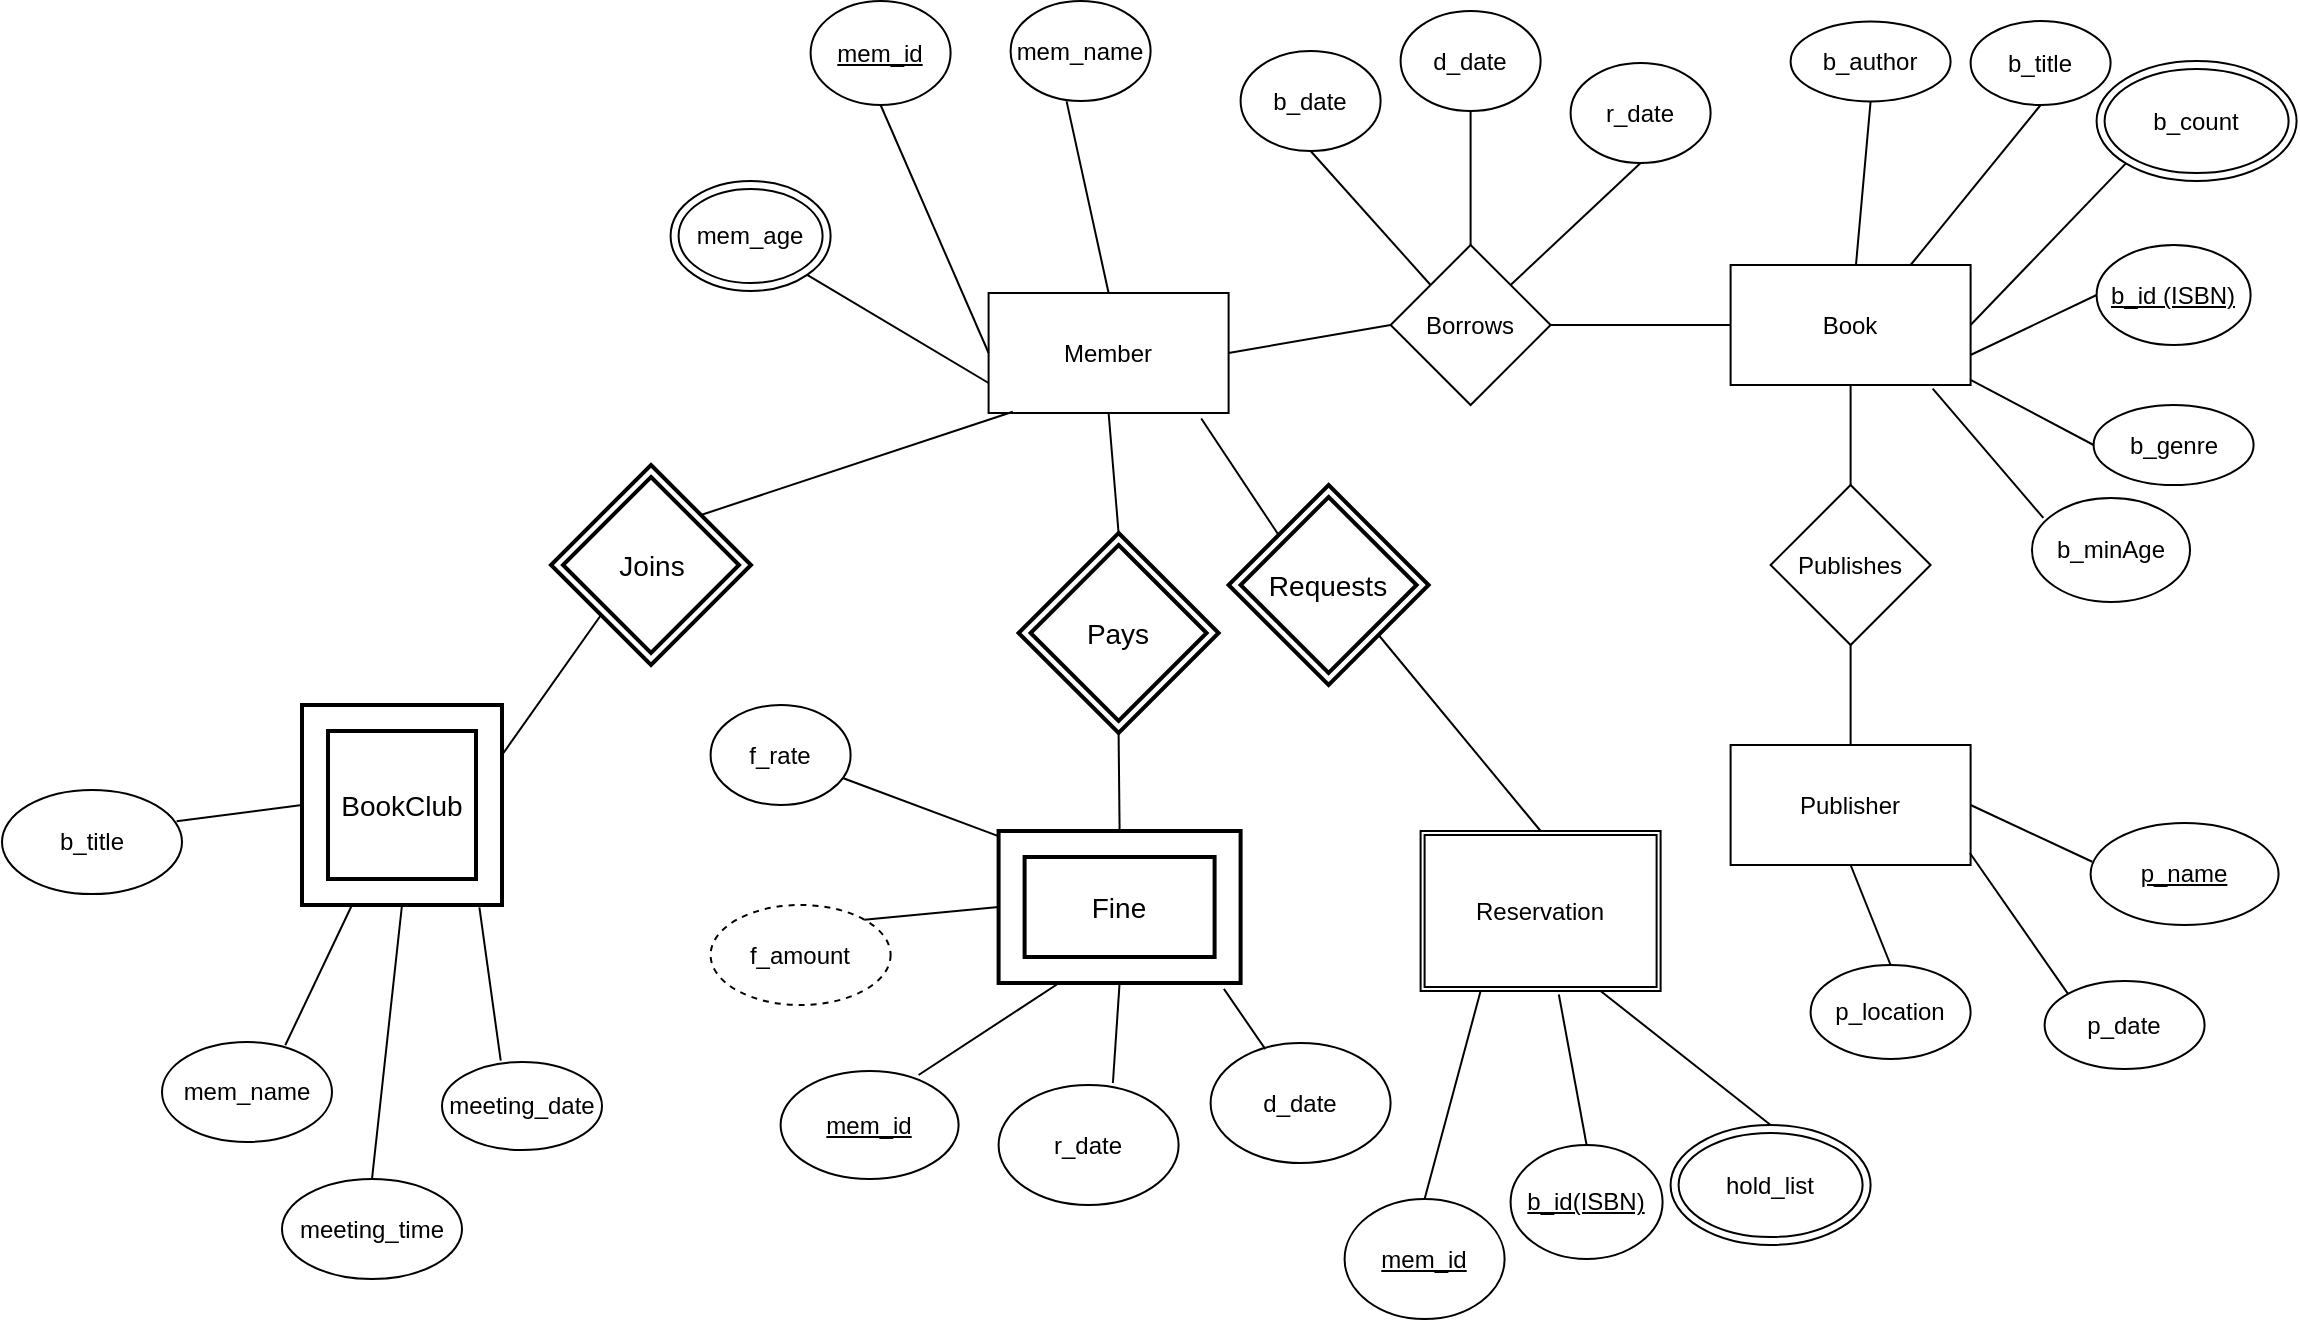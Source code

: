 <mxfile version="11.3.0" type="device" pages="1"><diagram id="vddt9etmXL1mwkm6KfAh" name="Page-1"><mxGraphModel dx="2016" dy="966" grid="1" gridSize="10" guides="1" tooltips="1" connect="1" arrows="1" fold="1" page="1" pageScale="1" pageWidth="1920" pageHeight="1200" math="0" shadow="0"><root><mxCell id="0"/><mxCell id="1" parent="0"/><mxCell id="bEdkJxtvm0n4S2jYu3kb-1" value="Member" style="rounded=0;whiteSpace=wrap;html=1;" parent="1" vertex="1"><mxGeometry x="653.3" y="415.5" width="120" height="60" as="geometry"/></mxCell><mxCell id="bEdkJxtvm0n4S2jYu3kb-2" value="Book" style="rounded=0;whiteSpace=wrap;html=1;" parent="1" vertex="1"><mxGeometry x="1024.3" y="401.5" width="120" height="60" as="geometry"/></mxCell><mxCell id="bEdkJxtvm0n4S2jYu3kb-3" value="Publisher" style="rounded=0;whiteSpace=wrap;html=1;" parent="1" vertex="1"><mxGeometry x="1024.3" y="641.5" width="120" height="60" as="geometry"/></mxCell><mxCell id="bEdkJxtvm0n4S2jYu3kb-5" value="Borrows" style="rhombus;whiteSpace=wrap;html=1;" parent="1" vertex="1"><mxGeometry x="854.3" y="391.5" width="80" height="80" as="geometry"/></mxCell><mxCell id="bEdkJxtvm0n4S2jYu3kb-7" value="Publishes" style="rhombus;whiteSpace=wrap;html=1;" parent="1" vertex="1"><mxGeometry x="1044.3" y="511.5" width="80" height="80" as="geometry"/></mxCell><mxCell id="bEdkJxtvm0n4S2jYu3kb-10" value="" style="endArrow=none;html=1;entryX=0.5;entryY=1;entryDx=0;entryDy=0;exitX=0.5;exitY=0;exitDx=0;exitDy=0;" parent="1" source="bEdkJxtvm0n4S2jYu3kb-55" target="bEdkJxtvm0n4S2jYu3kb-1" edge="1"><mxGeometry width="50" height="50" relative="1" as="geometry"><mxPoint x="718.3" y="525.5" as="sourcePoint"/><mxPoint x="694.3" y="721.5" as="targetPoint"/></mxGeometry></mxCell><mxCell id="bEdkJxtvm0n4S2jYu3kb-11" value="" style="endArrow=none;html=1;entryX=0.5;entryY=1;entryDx=0;entryDy=0;exitX=0.5;exitY=0;exitDx=0;exitDy=0;" parent="1" source="bEdkJxtvm0n4S2jYu3kb-57" target="bEdkJxtvm0n4S2jYu3kb-55" edge="1"><mxGeometry width="50" height="50" relative="1" as="geometry"><mxPoint x="712.3" y="659.5" as="sourcePoint"/><mxPoint x="718.3" y="605.5" as="targetPoint"/></mxGeometry></mxCell><mxCell id="bEdkJxtvm0n4S2jYu3kb-12" value="" style="endArrow=none;html=1;entryX=0.5;entryY=1;entryDx=0;entryDy=0;exitX=0.5;exitY=0;exitDx=0;exitDy=0;" parent="1" source="bEdkJxtvm0n4S2jYu3kb-7" target="bEdkJxtvm0n4S2jYu3kb-2" edge="1"><mxGeometry width="50" height="50" relative="1" as="geometry"><mxPoint x="644.3" y="771.5" as="sourcePoint"/><mxPoint x="694.3" y="721.5" as="targetPoint"/></mxGeometry></mxCell><mxCell id="bEdkJxtvm0n4S2jYu3kb-13" value="" style="endArrow=none;html=1;entryX=0.5;entryY=1;entryDx=0;entryDy=0;exitX=0.5;exitY=0;exitDx=0;exitDy=0;" parent="1" source="bEdkJxtvm0n4S2jYu3kb-3" target="bEdkJxtvm0n4S2jYu3kb-7" edge="1"><mxGeometry width="50" height="50" relative="1" as="geometry"><mxPoint x="644.3" y="771.5" as="sourcePoint"/><mxPoint x="694.3" y="721.5" as="targetPoint"/></mxGeometry></mxCell><mxCell id="bEdkJxtvm0n4S2jYu3kb-14" value="&lt;u&gt;mem_id&lt;/u&gt;" style="ellipse;whiteSpace=wrap;html=1;" parent="1" vertex="1"><mxGeometry x="564.3" y="269.5" width="70" height="52" as="geometry"/></mxCell><mxCell id="bEdkJxtvm0n4S2jYu3kb-15" value="mem_name" style="ellipse;whiteSpace=wrap;html=1;" parent="1" vertex="1"><mxGeometry x="664.3" y="269.5" width="70" height="50" as="geometry"/></mxCell><mxCell id="bEdkJxtvm0n4S2jYu3kb-16" value="b_date" style="ellipse;whiteSpace=wrap;html=1;" parent="1" vertex="1"><mxGeometry x="779.3" y="294.5" width="70" height="50" as="geometry"/></mxCell><mxCell id="bEdkJxtvm0n4S2jYu3kb-17" value="r_date" style="ellipse;whiteSpace=wrap;html=1;" parent="1" vertex="1"><mxGeometry x="944.3" y="300.5" width="70" height="50" as="geometry"/></mxCell><mxCell id="bEdkJxtvm0n4S2jYu3kb-18" value="d_date" style="ellipse;whiteSpace=wrap;html=1;" parent="1" vertex="1"><mxGeometry x="859.3" y="274.5" width="70" height="50" as="geometry"/></mxCell><mxCell id="bEdkJxtvm0n4S2jYu3kb-19" value="" style="endArrow=none;html=1;entryX=0.5;entryY=1;entryDx=0;entryDy=0;exitX=0;exitY=0.5;exitDx=0;exitDy=0;" parent="1" source="bEdkJxtvm0n4S2jYu3kb-1" target="bEdkJxtvm0n4S2jYu3kb-14" edge="1"><mxGeometry width="50" height="50" relative="1" as="geometry"><mxPoint x="564.3" y="771.5" as="sourcePoint"/><mxPoint x="614.3" y="721.5" as="targetPoint"/></mxGeometry></mxCell><mxCell id="bEdkJxtvm0n4S2jYu3kb-20" value="" style="endArrow=none;html=1;entryX=0.4;entryY=1.004;entryDx=0;entryDy=0;entryPerimeter=0;exitX=0.5;exitY=0;exitDx=0;exitDy=0;" parent="1" source="bEdkJxtvm0n4S2jYu3kb-1" target="bEdkJxtvm0n4S2jYu3kb-15" edge="1"><mxGeometry width="50" height="50" relative="1" as="geometry"><mxPoint x="564.3" y="771.5" as="sourcePoint"/><mxPoint x="614.3" y="721.5" as="targetPoint"/></mxGeometry></mxCell><mxCell id="bEdkJxtvm0n4S2jYu3kb-21" value="" style="endArrow=none;html=1;entryX=0.5;entryY=1;entryDx=0;entryDy=0;exitX=0;exitY=0;exitDx=0;exitDy=0;" parent="1" source="bEdkJxtvm0n4S2jYu3kb-5" target="bEdkJxtvm0n4S2jYu3kb-16" edge="1"><mxGeometry width="50" height="50" relative="1" as="geometry"><mxPoint x="874.3" y="401.5" as="sourcePoint"/><mxPoint x="614.3" y="721.5" as="targetPoint"/></mxGeometry></mxCell><mxCell id="bEdkJxtvm0n4S2jYu3kb-23" value="" style="endArrow=none;html=1;entryX=0.5;entryY=1;entryDx=0;entryDy=0;exitX=1;exitY=0;exitDx=0;exitDy=0;" parent="1" source="bEdkJxtvm0n4S2jYu3kb-5" target="bEdkJxtvm0n4S2jYu3kb-17" edge="1"><mxGeometry width="50" height="50" relative="1" as="geometry"><mxPoint x="824.3" y="461.5" as="sourcePoint"/><mxPoint x="614.3" y="721.5" as="targetPoint"/></mxGeometry></mxCell><mxCell id="bEdkJxtvm0n4S2jYu3kb-24" value="" style="endArrow=none;html=1;entryX=0.5;entryY=0;entryDx=0;entryDy=0;exitX=0.5;exitY=1;exitDx=0;exitDy=0;" parent="1" source="bEdkJxtvm0n4S2jYu3kb-18" target="bEdkJxtvm0n4S2jYu3kb-5" edge="1"><mxGeometry width="50" height="50" relative="1" as="geometry"><mxPoint x="894.3" y="321.5" as="sourcePoint"/><mxPoint x="614.3" y="721.5" as="targetPoint"/></mxGeometry></mxCell><mxCell id="bEdkJxtvm0n4S2jYu3kb-25" value="" style="endArrow=none;html=1;exitX=0.013;exitY=0.042;exitDx=0;exitDy=0;exitPerimeter=0;" parent="1" source="bEdkJxtvm0n4S2jYu3kb-57" target="bEdkJxtvm0n4S2jYu3kb-26" edge="1"><mxGeometry width="50" height="50" relative="1" as="geometry"><mxPoint x="644.3" y="671.5" as="sourcePoint"/><mxPoint x="614.3" y="721.5" as="targetPoint"/></mxGeometry></mxCell><mxCell id="bEdkJxtvm0n4S2jYu3kb-26" value="f_rate" style="ellipse;whiteSpace=wrap;html=1;" parent="1" vertex="1"><mxGeometry x="514.3" y="621.5" width="70" height="50" as="geometry"/></mxCell><mxCell id="bEdkJxtvm0n4S2jYu3kb-27" value="f_amount" style="ellipse;whiteSpace=wrap;html=1;dashed=1;" parent="1" vertex="1"><mxGeometry x="514.3" y="721.5" width="90" height="50" as="geometry"/></mxCell><mxCell id="bEdkJxtvm0n4S2jYu3kb-29" value="" style="endArrow=none;html=1;entryX=0;entryY=0.5;entryDx=0;entryDy=0;exitX=1;exitY=0;exitDx=0;exitDy=0;" parent="1" source="bEdkJxtvm0n4S2jYu3kb-27" target="bEdkJxtvm0n4S2jYu3kb-57" edge="1"><mxGeometry width="50" height="50" relative="1" as="geometry"><mxPoint x="514.3" y="841.5" as="sourcePoint"/><mxPoint x="674.3" y="701.5" as="targetPoint"/></mxGeometry></mxCell><mxCell id="bEdkJxtvm0n4S2jYu3kb-31" value="b_author" style="ellipse;whiteSpace=wrap;html=1;" parent="1" vertex="1"><mxGeometry x="1054.3" y="279.7" width="80" height="40" as="geometry"/></mxCell><mxCell id="bEdkJxtvm0n4S2jYu3kb-32" value="b_title" style="ellipse;whiteSpace=wrap;html=1;" parent="1" vertex="1"><mxGeometry x="1144.3" y="279.5" width="70" height="42" as="geometry"/></mxCell><mxCell id="bEdkJxtvm0n4S2jYu3kb-34" value="&lt;u&gt;b_id (ISBN)&lt;br&gt;&lt;/u&gt;" style="ellipse;whiteSpace=wrap;html=1;" parent="1" vertex="1"><mxGeometry x="1207.3" y="391.5" width="77" height="50" as="geometry"/></mxCell><mxCell id="bEdkJxtvm0n4S2jYu3kb-35" value="b_genre" style="ellipse;whiteSpace=wrap;html=1;" parent="1" vertex="1"><mxGeometry x="1205.8" y="471.5" width="80" height="40" as="geometry"/></mxCell><mxCell id="bEdkJxtvm0n4S2jYu3kb-36" value="" style="endArrow=none;html=1;entryX=0.5;entryY=1;entryDx=0;entryDy=0;" parent="1" source="bEdkJxtvm0n4S2jYu3kb-2" target="bEdkJxtvm0n4S2jYu3kb-31" edge="1"><mxGeometry width="50" height="50" relative="1" as="geometry"><mxPoint x="1054.3" y="381.5" as="sourcePoint"/><mxPoint x="1104.3" y="331.5" as="targetPoint"/></mxGeometry></mxCell><mxCell id="bEdkJxtvm0n4S2jYu3kb-37" value="" style="endArrow=none;html=1;entryX=0.5;entryY=1;entryDx=0;entryDy=0;exitX=0.75;exitY=0;exitDx=0;exitDy=0;" parent="1" source="bEdkJxtvm0n4S2jYu3kb-2" target="bEdkJxtvm0n4S2jYu3kb-32" edge="1"><mxGeometry width="50" height="50" relative="1" as="geometry"><mxPoint x="1084.3" y="411.5" as="sourcePoint"/><mxPoint x="1134.3" y="361.5" as="targetPoint"/></mxGeometry></mxCell><mxCell id="bEdkJxtvm0n4S2jYu3kb-38" value="" style="endArrow=none;html=1;entryX=1;entryY=0.5;entryDx=0;entryDy=0;exitX=0;exitY=1;exitDx=0;exitDy=0;" parent="1" source="bEdkJxtvm0n4S2jYu3kb-72" target="bEdkJxtvm0n4S2jYu3kb-2" edge="1"><mxGeometry width="50" height="50" relative="1" as="geometry"><mxPoint x="1214.3" y="344.5" as="sourcePoint"/><mxPoint x="1174.3" y="476.5" as="targetPoint"/></mxGeometry></mxCell><mxCell id="bEdkJxtvm0n4S2jYu3kb-39" value="" style="endArrow=none;html=1;entryX=0;entryY=0.5;entryDx=0;entryDy=0;exitX=1;exitY=0.75;exitDx=0;exitDy=0;" parent="1" source="bEdkJxtvm0n4S2jYu3kb-2" target="bEdkJxtvm0n4S2jYu3kb-34" edge="1"><mxGeometry width="50" height="50" relative="1" as="geometry"><mxPoint x="1119.3" y="576.5" as="sourcePoint"/><mxPoint x="1169.3" y="526.5" as="targetPoint"/></mxGeometry></mxCell><mxCell id="bEdkJxtvm0n4S2jYu3kb-40" value="" style="endArrow=none;html=1;entryX=0;entryY=0.5;entryDx=0;entryDy=0;exitX=1;exitY=0.957;exitDx=0;exitDy=0;exitPerimeter=0;" parent="1" source="bEdkJxtvm0n4S2jYu3kb-2" target="bEdkJxtvm0n4S2jYu3kb-35" edge="1"><mxGeometry width="50" height="50" relative="1" as="geometry"><mxPoint x="1140.3" y="526.5" as="sourcePoint"/><mxPoint x="1190.3" y="476.5" as="targetPoint"/></mxGeometry></mxCell><mxCell id="bEdkJxtvm0n4S2jYu3kb-41" value="&lt;u&gt;p_name&lt;/u&gt;" style="ellipse;whiteSpace=wrap;html=1;" parent="1" vertex="1"><mxGeometry x="1204.3" y="680.5" width="94" height="51" as="geometry"/></mxCell><mxCell id="bEdkJxtvm0n4S2jYu3kb-42" value="p_date" style="ellipse;whiteSpace=wrap;html=1;" parent="1" vertex="1"><mxGeometry x="1181.3" y="759.5" width="80" height="44" as="geometry"/></mxCell><mxCell id="bEdkJxtvm0n4S2jYu3kb-43" value="p_location" style="ellipse;whiteSpace=wrap;html=1;" parent="1" vertex="1"><mxGeometry x="1064.3" y="751.5" width="80" height="47" as="geometry"/></mxCell><mxCell id="bEdkJxtvm0n4S2jYu3kb-44" value="" style="endArrow=none;html=1;entryX=0.009;entryY=0.38;entryDx=0;entryDy=0;entryPerimeter=0;exitX=1;exitY=0.5;exitDx=0;exitDy=0;" parent="1" source="bEdkJxtvm0n4S2jYu3kb-3" target="bEdkJxtvm0n4S2jYu3kb-41" edge="1"><mxGeometry width="50" height="50" relative="1" as="geometry"><mxPoint x="1156.3" y="721.5" as="sourcePoint"/><mxPoint x="1206.3" y="671.5" as="targetPoint"/></mxGeometry></mxCell><mxCell id="bEdkJxtvm0n4S2jYu3kb-45" value="" style="endArrow=none;html=1;entryX=0.5;entryY=1;entryDx=0;entryDy=0;exitX=0.5;exitY=0;exitDx=0;exitDy=0;" parent="1" source="bEdkJxtvm0n4S2jYu3kb-43" target="bEdkJxtvm0n4S2jYu3kb-3" edge="1"><mxGeometry width="50" height="50" relative="1" as="geometry"><mxPoint x="1144.3" y="775" as="sourcePoint"/><mxPoint x="1194.3" y="725" as="targetPoint"/></mxGeometry></mxCell><mxCell id="bEdkJxtvm0n4S2jYu3kb-46" value="" style="endArrow=none;html=1;entryX=0.997;entryY=0.9;entryDx=0;entryDy=0;entryPerimeter=0;exitX=0;exitY=0;exitDx=0;exitDy=0;" parent="1" source="bEdkJxtvm0n4S2jYu3kb-42" target="bEdkJxtvm0n4S2jYu3kb-3" edge="1"><mxGeometry width="50" height="50" relative="1" as="geometry"><mxPoint x="1158.3" y="760.5" as="sourcePoint"/><mxPoint x="1208.3" y="710.5" as="targetPoint"/></mxGeometry></mxCell><mxCell id="bEdkJxtvm0n4S2jYu3kb-55" value="Pays" style="shape=rhombus;double=1;strokeWidth=2;fontSize=17;perimeter=rhombusPerimeter;whiteSpace=wrap;html=1;align=center;fontSize=14;gradientColor=none;" parent="1" vertex="1"><mxGeometry x="668.3" y="535.5" width="100" height="100" as="geometry"/></mxCell><mxCell id="bEdkJxtvm0n4S2jYu3kb-57" value="Fine" style="shape=ext;strokeWidth=2;margin=10;double=1;whiteSpace=wrap;html=1;align=center;fontSize=14;gradientColor=none;" parent="1" vertex="1"><mxGeometry x="658.3" y="684.5" width="121" height="76" as="geometry"/></mxCell><mxCell id="bEdkJxtvm0n4S2jYu3kb-62" value="" style="endArrow=none;html=1;entryX=0;entryY=0.5;entryDx=0;entryDy=0;exitX=1;exitY=0.5;exitDx=0;exitDy=0;" parent="1" source="bEdkJxtvm0n4S2jYu3kb-1" target="bEdkJxtvm0n4S2jYu3kb-5" edge="1"><mxGeometry width="50" height="50" relative="1" as="geometry"><mxPoint x="788.8" y="491.5" as="sourcePoint"/><mxPoint x="838.8" y="441.5" as="targetPoint"/></mxGeometry></mxCell><mxCell id="bEdkJxtvm0n4S2jYu3kb-64" value="" style="endArrow=none;html=1;entryX=0;entryY=0.5;entryDx=0;entryDy=0;exitX=1;exitY=0.5;exitDx=0;exitDy=0;" parent="1" source="bEdkJxtvm0n4S2jYu3kb-5" target="bEdkJxtvm0n4S2jYu3kb-2" edge="1"><mxGeometry width="50" height="50" relative="1" as="geometry"><mxPoint x="934.3" y="475.5" as="sourcePoint"/><mxPoint x="984.3" y="425.5" as="targetPoint"/></mxGeometry></mxCell><mxCell id="bEdkJxtvm0n4S2jYu3kb-65" value="&lt;u&gt;mem_id&lt;/u&gt;" style="ellipse;whiteSpace=wrap;html=1;gradientColor=none;" parent="1" vertex="1"><mxGeometry x="549.3" y="804.5" width="89" height="54" as="geometry"/></mxCell><mxCell id="bEdkJxtvm0n4S2jYu3kb-66" value="d_date" style="ellipse;whiteSpace=wrap;html=1;gradientColor=none;" parent="1" vertex="1"><mxGeometry x="764.3" y="790.5" width="90" height="60" as="geometry"/></mxCell><mxCell id="bEdkJxtvm0n4S2jYu3kb-67" value="r_date" style="ellipse;whiteSpace=wrap;html=1;gradientColor=none;" parent="1" vertex="1"><mxGeometry x="658.3" y="811.5" width="90" height="60" as="geometry"/></mxCell><mxCell id="bEdkJxtvm0n4S2jYu3kb-68" value="" style="endArrow=none;html=1;entryX=0.25;entryY=1;entryDx=0;entryDy=0;" parent="1" target="bEdkJxtvm0n4S2jYu3kb-57" edge="1"><mxGeometry width="50" height="50" relative="1" as="geometry"><mxPoint x="618.3" y="806.5" as="sourcePoint"/><mxPoint x="668.3" y="756.5" as="targetPoint"/></mxGeometry></mxCell><mxCell id="bEdkJxtvm0n4S2jYu3kb-69" value="" style="endArrow=none;html=1;entryX=0.5;entryY=1;entryDx=0;entryDy=0;exitX=0.635;exitY=-0.017;exitDx=0;exitDy=0;exitPerimeter=0;" parent="1" source="bEdkJxtvm0n4S2jYu3kb-67" target="bEdkJxtvm0n4S2jYu3kb-57" edge="1"><mxGeometry width="50" height="50" relative="1" as="geometry"><mxPoint x="704.3" y="811.5" as="sourcePoint"/><mxPoint x="749.3" y="778.5" as="targetPoint"/></mxGeometry></mxCell><mxCell id="bEdkJxtvm0n4S2jYu3kb-70" value="" style="endArrow=none;html=1;exitX=0.304;exitY=0.051;exitDx=0;exitDy=0;exitPerimeter=0;entryX=0.931;entryY=1.039;entryDx=0;entryDy=0;entryPerimeter=0;" parent="1" source="bEdkJxtvm0n4S2jYu3kb-66" target="bEdkJxtvm0n4S2jYu3kb-57" edge="1"><mxGeometry width="50" height="50" relative="1" as="geometry"><mxPoint x="814.3" y="756" as="sourcePoint"/><mxPoint x="864.3" y="706" as="targetPoint"/></mxGeometry></mxCell><mxCell id="bEdkJxtvm0n4S2jYu3kb-72" value="b_count" style="ellipse;shape=doubleEllipse;whiteSpace=wrap;html=1;gradientColor=none;" parent="1" vertex="1"><mxGeometry x="1207.3" y="299.5" width="100" height="60" as="geometry"/></mxCell><mxCell id="bEdkJxtvm0n4S2jYu3kb-73" value="mem_age" style="ellipse;shape=doubleEllipse;whiteSpace=wrap;html=1;gradientColor=none;" parent="1" vertex="1"><mxGeometry x="494.3" y="359.5" width="80" height="55" as="geometry"/></mxCell><mxCell id="bEdkJxtvm0n4S2jYu3kb-74" value="" style="endArrow=none;html=1;entryX=0;entryY=0.75;entryDx=0;entryDy=0;exitX=1;exitY=1;exitDx=0;exitDy=0;" parent="1" source="bEdkJxtvm0n4S2jYu3kb-73" target="bEdkJxtvm0n4S2jYu3kb-1" edge="1"><mxGeometry width="50" height="50" relative="1" as="geometry"><mxPoint x="559.3" y="475.5" as="sourcePoint"/><mxPoint x="609.3" y="425.5" as="targetPoint"/></mxGeometry></mxCell><mxCell id="bEdkJxtvm0n4S2jYu3kb-75" value="Reservation" style="shape=ext;double=1;rounded=0;whiteSpace=wrap;html=1;gradientColor=none;" parent="1" vertex="1"><mxGeometry x="869.3" y="684.5" width="120" height="80" as="geometry"/></mxCell><mxCell id="bEdkJxtvm0n4S2jYu3kb-77" value="Requests" style="shape=rhombus;double=1;strokeWidth=2;fontSize=17;perimeter=rhombusPerimeter;whiteSpace=wrap;html=1;align=center;fontSize=14;gradientColor=none;" parent="1" vertex="1"><mxGeometry x="773.3" y="511.5" width="100" height="100" as="geometry"/></mxCell><mxCell id="bEdkJxtvm0n4S2jYu3kb-78" value="" style="endArrow=none;html=1;entryX=0.886;entryY=1.046;entryDx=0;entryDy=0;entryPerimeter=0;exitX=0;exitY=0;exitDx=0;exitDy=0;" parent="1" source="bEdkJxtvm0n4S2jYu3kb-77" target="bEdkJxtvm0n4S2jYu3kb-1" edge="1"><mxGeometry width="50" height="50" relative="1" as="geometry"><mxPoint x="764.3" y="551.5" as="sourcePoint"/><mxPoint x="814.3" y="501.5" as="targetPoint"/></mxGeometry></mxCell><mxCell id="bEdkJxtvm0n4S2jYu3kb-79" value="" style="endArrow=none;html=1;entryX=1;entryY=1;entryDx=0;entryDy=0;exitX=0.5;exitY=0;exitDx=0;exitDy=0;" parent="1" source="bEdkJxtvm0n4S2jYu3kb-75" target="bEdkJxtvm0n4S2jYu3kb-77" edge="1"><mxGeometry width="50" height="50" relative="1" as="geometry"><mxPoint x="494.3" y="941.5" as="sourcePoint"/><mxPoint x="544.3" y="891.5" as="targetPoint"/></mxGeometry></mxCell><mxCell id="bEdkJxtvm0n4S2jYu3kb-80" value="&lt;u&gt;b_id(ISBN)&lt;/u&gt;" style="ellipse;whiteSpace=wrap;html=1;gradientColor=none;" parent="1" vertex="1"><mxGeometry x="914.3" y="841.5" width="76" height="57" as="geometry"/></mxCell><mxCell id="bEdkJxtvm0n4S2jYu3kb-81" value="" style="endArrow=none;html=1;entryX=0.576;entryY=1.022;entryDx=0;entryDy=0;entryPerimeter=0;exitX=0.5;exitY=0;exitDx=0;exitDy=0;" parent="1" source="bEdkJxtvm0n4S2jYu3kb-80" target="bEdkJxtvm0n4S2jYu3kb-75" edge="1"><mxGeometry width="50" height="50" relative="1" as="geometry"><mxPoint x="494.3" y="971.5" as="sourcePoint"/><mxPoint x="544.3" y="921.5" as="targetPoint"/></mxGeometry></mxCell><mxCell id="bEdkJxtvm0n4S2jYu3kb-83" value="" style="endArrow=none;html=1;entryX=0.75;entryY=1;entryDx=0;entryDy=0;exitX=0.5;exitY=0;exitDx=0;exitDy=0;" parent="1" source="bEdkJxtvm0n4S2jYu3kb-84" target="bEdkJxtvm0n4S2jYu3kb-75" edge="1"><mxGeometry width="50" height="50" relative="1" as="geometry"><mxPoint x="1042.94" y="834.02" as="sourcePoint"/><mxPoint x="544.3" y="921.5" as="targetPoint"/></mxGeometry></mxCell><mxCell id="bEdkJxtvm0n4S2jYu3kb-84" value="hold_list" style="ellipse;shape=doubleEllipse;whiteSpace=wrap;html=1;gradientColor=none;" parent="1" vertex="1"><mxGeometry x="994.3" y="831.5" width="100" height="60" as="geometry"/></mxCell><mxCell id="bEdkJxtvm0n4S2jYu3kb-85" value="&lt;u&gt;mem_id&lt;/u&gt;" style="ellipse;whiteSpace=wrap;html=1;gradientColor=none;" parent="1" vertex="1"><mxGeometry x="831.3" y="868.5" width="80" height="60" as="geometry"/></mxCell><mxCell id="bEdkJxtvm0n4S2jYu3kb-86" value="" style="endArrow=none;html=1;entryX=0.25;entryY=1;entryDx=0;entryDy=0;exitX=0.5;exitY=0;exitDx=0;exitDy=0;" parent="1" source="bEdkJxtvm0n4S2jYu3kb-85" target="bEdkJxtvm0n4S2jYu3kb-75" edge="1"><mxGeometry width="50" height="50" relative="1" as="geometry"><mxPoint x="869.3" y="845.5" as="sourcePoint"/><mxPoint x="919.3" y="795.5" as="targetPoint"/></mxGeometry></mxCell><mxCell id="b3B80pXAEkvQ4XBkUFZt-1" value="" style="endArrow=none;html=1;entryX=0.101;entryY=0.989;entryDx=0;entryDy=0;exitX=1;exitY=0;exitDx=0;exitDy=0;entryPerimeter=0;" parent="1" source="b3B80pXAEkvQ4XBkUFZt-2" target="bEdkJxtvm0n4S2jYu3kb-1" edge="1"><mxGeometry width="50" height="50" relative="1" as="geometry"><mxPoint x="530" y="530" as="sourcePoint"/><mxPoint x="350" y="350.5" as="targetPoint"/></mxGeometry></mxCell><mxCell id="b3B80pXAEkvQ4XBkUFZt-2" value="Joins" style="shape=rhombus;double=1;strokeWidth=2;fontSize=17;perimeter=rhombusPerimeter;whiteSpace=wrap;html=1;align=center;fontSize=14;" parent="1" vertex="1"><mxGeometry x="434.5" y="501.5" width="100" height="100" as="geometry"/></mxCell><mxCell id="b3B80pXAEkvQ4XBkUFZt-3" value="BookClub" style="shape=ext;strokeWidth=2;margin=10;double=1;whiteSpace=wrap;html=1;align=center;fontSize=14;" parent="1" vertex="1"><mxGeometry x="310" y="621.5" width="100" height="100" as="geometry"/></mxCell><mxCell id="b3B80pXAEkvQ4XBkUFZt-4" value="" style="endArrow=none;html=1;entryX=0;entryY=1;entryDx=0;entryDy=0;exitX=1;exitY=0.25;exitDx=0;exitDy=0;" parent="1" source="b3B80pXAEkvQ4XBkUFZt-3" target="b3B80pXAEkvQ4XBkUFZt-2" edge="1"><mxGeometry width="50" height="50" relative="1" as="geometry"><mxPoint x="384.5" y="675.5" as="sourcePoint"/><mxPoint x="484.5" y="585.5" as="targetPoint"/><Array as="points"/></mxGeometry></mxCell><mxCell id="b3B80pXAEkvQ4XBkUFZt-5" value="" style="endArrow=none;html=1;entryX=0;entryY=0.5;entryDx=0;entryDy=0;exitX=0.97;exitY=0.301;exitDx=0;exitDy=0;exitPerimeter=0;" parent="1" source="b3B80pXAEkvQ4XBkUFZt-6" target="b3B80pXAEkvQ4XBkUFZt-3" edge="1"><mxGeometry width="50" height="50" relative="1" as="geometry"><mxPoint x="240" y="690" as="sourcePoint"/><mxPoint x="280" y="656.5" as="targetPoint"/></mxGeometry></mxCell><mxCell id="b3B80pXAEkvQ4XBkUFZt-6" value="b_title" style="ellipse;whiteSpace=wrap;html=1;" parent="1" vertex="1"><mxGeometry x="160" y="664" width="90" height="52" as="geometry"/></mxCell><mxCell id="b3B80pXAEkvQ4XBkUFZt-7" value="mem_name" style="ellipse;whiteSpace=wrap;html=1;" parent="1" vertex="1"><mxGeometry x="240" y="790" width="85" height="50" as="geometry"/></mxCell><mxCell id="b3B80pXAEkvQ4XBkUFZt-8" value="" style="endArrow=none;html=1;entryX=0.25;entryY=1;entryDx=0;entryDy=0;exitX=0.725;exitY=0.033;exitDx=0;exitDy=0;exitPerimeter=0;" parent="1" source="b3B80pXAEkvQ4XBkUFZt-7" target="b3B80pXAEkvQ4XBkUFZt-3" edge="1"><mxGeometry width="50" height="50" relative="1" as="geometry"><mxPoint x="325" y="781" as="sourcePoint"/><mxPoint x="375" y="731" as="targetPoint"/></mxGeometry></mxCell><mxCell id="ithtW-zS1I3iW8mF9Al_-1" value="b_minAge" style="ellipse;whiteSpace=wrap;html=1;" vertex="1" parent="1"><mxGeometry x="1175" y="518" width="79" height="52" as="geometry"/></mxCell><mxCell id="ithtW-zS1I3iW8mF9Al_-2" value="" style="endArrow=none;html=1;entryX=0.072;entryY=0.192;entryDx=0;entryDy=0;entryPerimeter=0;exitX=0.842;exitY=1.031;exitDx=0;exitDy=0;exitPerimeter=0;" edge="1" parent="1" source="bEdkJxtvm0n4S2jYu3kb-2" target="ithtW-zS1I3iW8mF9Al_-1"><mxGeometry width="50" height="50" relative="1" as="geometry"><mxPoint x="1119.5" y="500.5" as="sourcePoint"/><mxPoint x="1169.5" y="450.5" as="targetPoint"/></mxGeometry></mxCell><mxCell id="ithtW-zS1I3iW8mF9Al_-3" value="meeting_date" style="ellipse;whiteSpace=wrap;html=1;" vertex="1" parent="1"><mxGeometry x="380" y="800" width="80" height="44" as="geometry"/></mxCell><mxCell id="ithtW-zS1I3iW8mF9Al_-4" value="meeting_time" style="ellipse;whiteSpace=wrap;html=1;" vertex="1" parent="1"><mxGeometry x="300" y="858.5" width="90" height="50" as="geometry"/></mxCell><mxCell id="ithtW-zS1I3iW8mF9Al_-5" value="" style="endArrow=none;html=1;entryX=0.5;entryY=1;entryDx=0;entryDy=0;exitX=0.5;exitY=0;exitDx=0;exitDy=0;" edge="1" parent="1" source="ithtW-zS1I3iW8mF9Al_-4" target="b3B80pXAEkvQ4XBkUFZt-3"><mxGeometry width="50" height="50" relative="1" as="geometry"><mxPoint x="325" y="815" as="sourcePoint"/><mxPoint x="375" y="765" as="targetPoint"/></mxGeometry></mxCell><mxCell id="ithtW-zS1I3iW8mF9Al_-6" value="" style="endArrow=none;html=1;entryX=0.887;entryY=1.012;entryDx=0;entryDy=0;entryPerimeter=0;exitX=0.367;exitY=-0.015;exitDx=0;exitDy=0;exitPerimeter=0;" edge="1" parent="1" source="ithtW-zS1I3iW8mF9Al_-3" target="b3B80pXAEkvQ4XBkUFZt-3"><mxGeometry width="50" height="50" relative="1" as="geometry"><mxPoint x="380" y="789.5" as="sourcePoint"/><mxPoint x="430" y="739.5" as="targetPoint"/></mxGeometry></mxCell></root></mxGraphModel></diagram></mxfile>